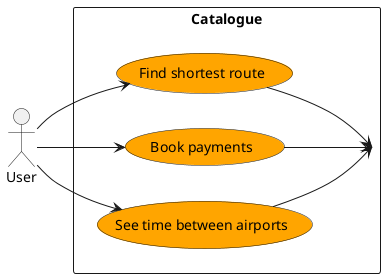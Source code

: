 @startuml catalogue
left to right direction

actor User
rectangle Catalogue {
  usecase "Find shortest route" as UC1 #orange
  usecase "Book payments" as UC2 #orange
  usecase "See time between airports" as UC3 #orange
}

User --> UC1
User --> UC2
User --> UC3
UC1 --> Catalogue
UC2 --> Catalogue
UC3 --> Catalogue
@enduml